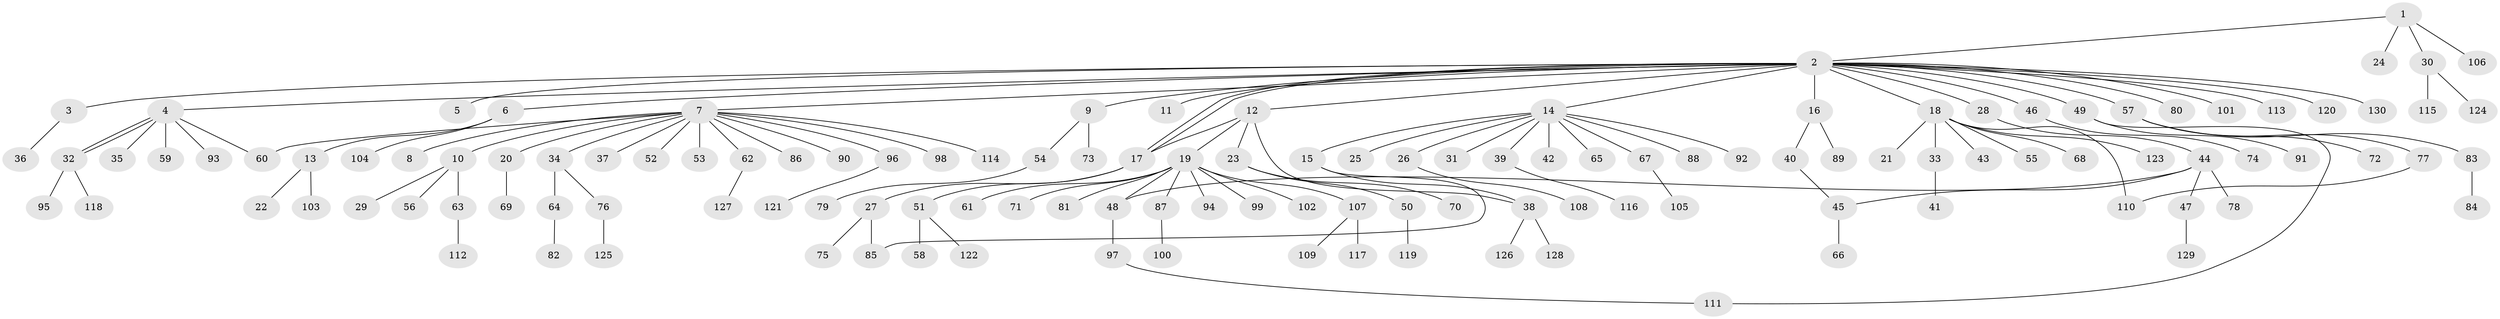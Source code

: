 // coarse degree distribution, {1: 0.7380952380952381, 16: 0.023809523809523808, 2: 0.09523809523809523, 5: 0.023809523809523808, 7: 0.023809523809523808, 6: 0.023809523809523808, 11: 0.023809523809523808, 4: 0.047619047619047616}
// Generated by graph-tools (version 1.1) at 2025/36/03/04/25 23:36:53]
// undirected, 130 vertices, 139 edges
graph export_dot {
  node [color=gray90,style=filled];
  1;
  2;
  3;
  4;
  5;
  6;
  7;
  8;
  9;
  10;
  11;
  12;
  13;
  14;
  15;
  16;
  17;
  18;
  19;
  20;
  21;
  22;
  23;
  24;
  25;
  26;
  27;
  28;
  29;
  30;
  31;
  32;
  33;
  34;
  35;
  36;
  37;
  38;
  39;
  40;
  41;
  42;
  43;
  44;
  45;
  46;
  47;
  48;
  49;
  50;
  51;
  52;
  53;
  54;
  55;
  56;
  57;
  58;
  59;
  60;
  61;
  62;
  63;
  64;
  65;
  66;
  67;
  68;
  69;
  70;
  71;
  72;
  73;
  74;
  75;
  76;
  77;
  78;
  79;
  80;
  81;
  82;
  83;
  84;
  85;
  86;
  87;
  88;
  89;
  90;
  91;
  92;
  93;
  94;
  95;
  96;
  97;
  98;
  99;
  100;
  101;
  102;
  103;
  104;
  105;
  106;
  107;
  108;
  109;
  110;
  111;
  112;
  113;
  114;
  115;
  116;
  117;
  118;
  119;
  120;
  121;
  122;
  123;
  124;
  125;
  126;
  127;
  128;
  129;
  130;
  1 -- 2;
  1 -- 24;
  1 -- 30;
  1 -- 106;
  2 -- 3;
  2 -- 4;
  2 -- 5;
  2 -- 6;
  2 -- 7;
  2 -- 9;
  2 -- 11;
  2 -- 12;
  2 -- 14;
  2 -- 16;
  2 -- 17;
  2 -- 17;
  2 -- 18;
  2 -- 28;
  2 -- 46;
  2 -- 49;
  2 -- 57;
  2 -- 80;
  2 -- 101;
  2 -- 113;
  2 -- 120;
  2 -- 130;
  3 -- 36;
  4 -- 32;
  4 -- 32;
  4 -- 35;
  4 -- 59;
  4 -- 60;
  4 -- 93;
  6 -- 13;
  6 -- 104;
  7 -- 8;
  7 -- 10;
  7 -- 20;
  7 -- 34;
  7 -- 37;
  7 -- 52;
  7 -- 53;
  7 -- 60;
  7 -- 62;
  7 -- 86;
  7 -- 90;
  7 -- 96;
  7 -- 98;
  7 -- 114;
  9 -- 54;
  9 -- 73;
  10 -- 29;
  10 -- 56;
  10 -- 63;
  12 -- 17;
  12 -- 19;
  12 -- 23;
  12 -- 38;
  13 -- 22;
  13 -- 103;
  14 -- 15;
  14 -- 25;
  14 -- 26;
  14 -- 31;
  14 -- 39;
  14 -- 42;
  14 -- 65;
  14 -- 67;
  14 -- 88;
  14 -- 92;
  15 -- 38;
  15 -- 85;
  16 -- 40;
  16 -- 89;
  17 -- 27;
  17 -- 51;
  18 -- 21;
  18 -- 33;
  18 -- 43;
  18 -- 55;
  18 -- 68;
  18 -- 110;
  18 -- 123;
  19 -- 48;
  19 -- 61;
  19 -- 71;
  19 -- 81;
  19 -- 87;
  19 -- 94;
  19 -- 99;
  19 -- 102;
  19 -- 107;
  20 -- 69;
  23 -- 50;
  23 -- 70;
  26 -- 108;
  27 -- 75;
  27 -- 85;
  28 -- 44;
  30 -- 115;
  30 -- 124;
  32 -- 95;
  32 -- 118;
  33 -- 41;
  34 -- 64;
  34 -- 76;
  38 -- 126;
  38 -- 128;
  39 -- 116;
  40 -- 45;
  44 -- 45;
  44 -- 47;
  44 -- 48;
  44 -- 78;
  45 -- 66;
  46 -- 74;
  47 -- 129;
  48 -- 97;
  49 -- 91;
  49 -- 111;
  50 -- 119;
  51 -- 58;
  51 -- 122;
  54 -- 79;
  57 -- 72;
  57 -- 77;
  57 -- 83;
  62 -- 127;
  63 -- 112;
  64 -- 82;
  67 -- 105;
  76 -- 125;
  77 -- 110;
  83 -- 84;
  87 -- 100;
  96 -- 121;
  97 -- 111;
  107 -- 109;
  107 -- 117;
}
